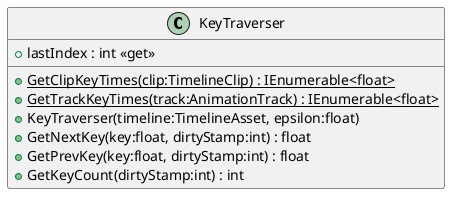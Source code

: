 @startuml
class KeyTraverser {
    + lastIndex : int <<get>>
    + {static} GetClipKeyTimes(clip:TimelineClip) : IEnumerable<float>
    + {static} GetTrackKeyTimes(track:AnimationTrack) : IEnumerable<float>
    + KeyTraverser(timeline:TimelineAsset, epsilon:float)
    + GetNextKey(key:float, dirtyStamp:int) : float
    + GetPrevKey(key:float, dirtyStamp:int) : float
    + GetKeyCount(dirtyStamp:int) : int
}
@enduml
